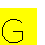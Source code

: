 prologues := 3;     % sortie EPS
color yellow;
yellow = (1,1,0);
beginfig(1)
fill (-3,-3) -- (-3,13) -- (13,13) -- (13,-3) -- cycle withcolor(yellow);
pickup pencircle scaled .25
draw (8,8) .. (2,8) ... (2,2) .. (8,2) -- (8,5) -- (5,5);
%draw (8,8) -- (2,8) -- (2,2) -- (8,2) -- (8,5) -- (5,5);
endfig;
end
